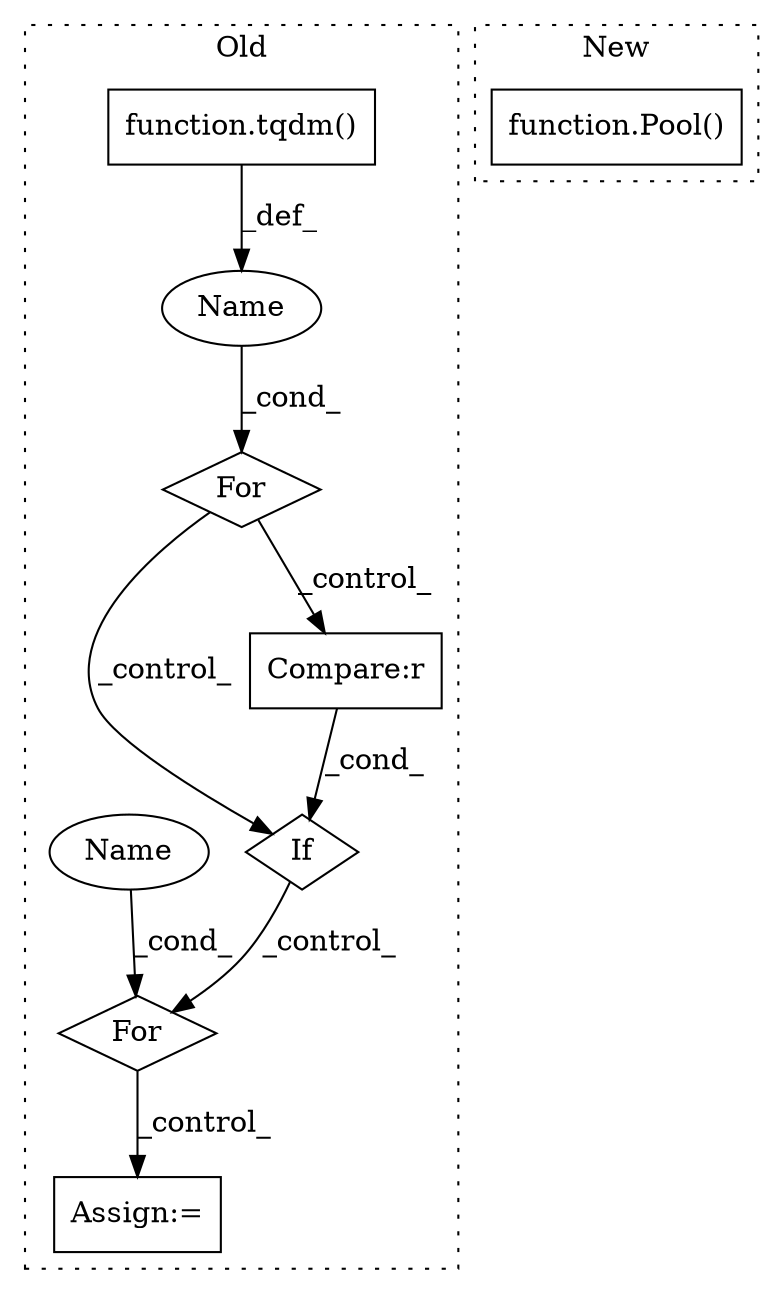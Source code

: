 digraph G {
subgraph cluster0 {
1 [label="If" a="96" s="1235" l="3" shape="diamond"];
3 [label="For" a="107" s="1318,1336" l="4,18" shape="diamond"];
4 [label="Compare:r" a="40" s="1273" l="31" shape="box"];
5 [label="function.tqdm()" a="75" s="1061,1076" l="5,24" shape="box"];
6 [label="Assign:=" a="68" s="1363" l="3" shape="box"];
7 [label="Name" a="87" s="1322" l="1" shape="ellipse"];
8 [label="Name" a="87" s="1048" l="9" shape="ellipse"];
9 [label="For" a="107" s="1044,1100" l="4,58" shape="diamond"];
label = "Old";
style="dotted";
}
subgraph cluster1 {
2 [label="function.Pool()" a="75" s="1177,1198" l="5,1" shape="box"];
label = "New";
style="dotted";
}
1 -> 3 [label="_control_"];
3 -> 6 [label="_control_"];
4 -> 1 [label="_cond_"];
5 -> 8 [label="_def_"];
7 -> 3 [label="_cond_"];
8 -> 9 [label="_cond_"];
9 -> 1 [label="_control_"];
9 -> 4 [label="_control_"];
}